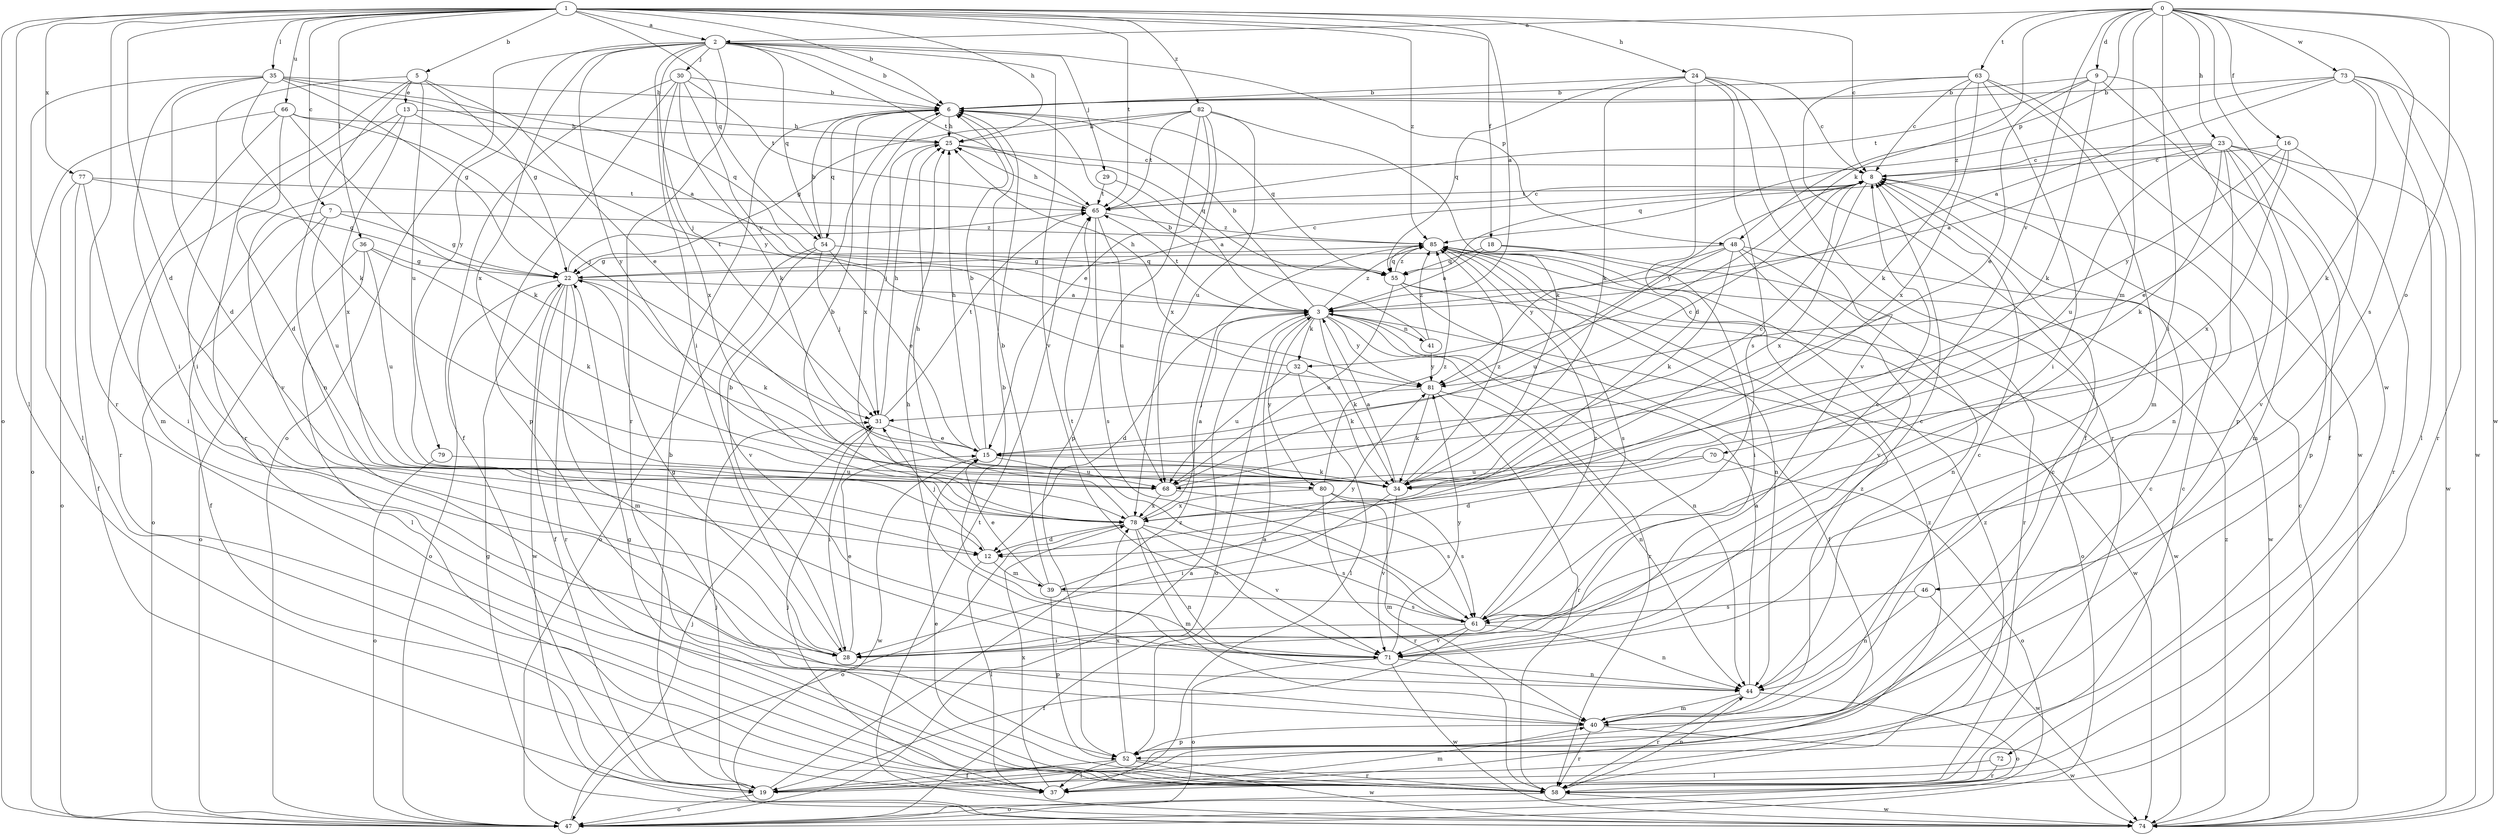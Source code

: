 strict digraph  {
0;
1;
2;
3;
5;
6;
7;
8;
9;
12;
13;
15;
16;
18;
19;
22;
23;
24;
25;
28;
29;
30;
31;
32;
34;
35;
36;
37;
39;
40;
41;
44;
46;
47;
48;
52;
54;
55;
58;
61;
63;
65;
66;
68;
70;
71;
72;
73;
74;
77;
78;
79;
80;
81;
82;
85;
0 -> 2  [label=a];
0 -> 9  [label=d];
0 -> 16  [label=f];
0 -> 23  [label=h];
0 -> 28  [label=i];
0 -> 32  [label=k];
0 -> 39  [label=m];
0 -> 46  [label=o];
0 -> 48  [label=p];
0 -> 61  [label=s];
0 -> 63  [label=t];
0 -> 70  [label=v];
0 -> 72  [label=w];
0 -> 73  [label=w];
0 -> 74  [label=w];
1 -> 2  [label=a];
1 -> 3  [label=a];
1 -> 5  [label=b];
1 -> 6  [label=b];
1 -> 7  [label=c];
1 -> 8  [label=c];
1 -> 12  [label=d];
1 -> 18  [label=f];
1 -> 24  [label=h];
1 -> 25  [label=h];
1 -> 35  [label=l];
1 -> 36  [label=l];
1 -> 37  [label=l];
1 -> 47  [label=o];
1 -> 54  [label=q];
1 -> 58  [label=r];
1 -> 65  [label=t];
1 -> 66  [label=u];
1 -> 77  [label=x];
1 -> 82  [label=z];
1 -> 85  [label=z];
2 -> 6  [label=b];
2 -> 28  [label=i];
2 -> 29  [label=j];
2 -> 30  [label=j];
2 -> 31  [label=j];
2 -> 47  [label=o];
2 -> 48  [label=p];
2 -> 54  [label=q];
2 -> 58  [label=r];
2 -> 65  [label=t];
2 -> 71  [label=v];
2 -> 78  [label=x];
2 -> 79  [label=y];
2 -> 80  [label=y];
3 -> 6  [label=b];
3 -> 12  [label=d];
3 -> 32  [label=k];
3 -> 34  [label=k];
3 -> 41  [label=n];
3 -> 44  [label=n];
3 -> 47  [label=o];
3 -> 58  [label=r];
3 -> 65  [label=t];
3 -> 74  [label=w];
3 -> 80  [label=y];
3 -> 81  [label=y];
3 -> 85  [label=z];
5 -> 13  [label=e];
5 -> 15  [label=e];
5 -> 22  [label=g];
5 -> 28  [label=i];
5 -> 44  [label=n];
5 -> 58  [label=r];
5 -> 68  [label=u];
6 -> 25  [label=h];
6 -> 54  [label=q];
6 -> 55  [label=q];
6 -> 78  [label=x];
7 -> 19  [label=f];
7 -> 22  [label=g];
7 -> 47  [label=o];
7 -> 68  [label=u];
7 -> 85  [label=z];
8 -> 65  [label=t];
8 -> 78  [label=x];
8 -> 81  [label=y];
9 -> 6  [label=b];
9 -> 15  [label=e];
9 -> 19  [label=f];
9 -> 34  [label=k];
9 -> 52  [label=p];
9 -> 65  [label=t];
12 -> 31  [label=j];
12 -> 37  [label=l];
12 -> 39  [label=m];
13 -> 25  [label=h];
13 -> 40  [label=m];
13 -> 71  [label=v];
13 -> 78  [label=x];
13 -> 81  [label=y];
15 -> 6  [label=b];
15 -> 8  [label=c];
15 -> 25  [label=h];
15 -> 34  [label=k];
15 -> 68  [label=u];
15 -> 74  [label=w];
16 -> 8  [label=c];
16 -> 15  [label=e];
16 -> 71  [label=v];
16 -> 78  [label=x];
16 -> 81  [label=y];
18 -> 3  [label=a];
18 -> 28  [label=i];
18 -> 55  [label=q];
18 -> 58  [label=r];
19 -> 6  [label=b];
19 -> 8  [label=c];
19 -> 31  [label=j];
19 -> 47  [label=o];
19 -> 85  [label=z];
22 -> 3  [label=a];
22 -> 8  [label=c];
22 -> 19  [label=f];
22 -> 34  [label=k];
22 -> 40  [label=m];
22 -> 47  [label=o];
22 -> 58  [label=r];
22 -> 65  [label=t];
22 -> 74  [label=w];
23 -> 3  [label=a];
23 -> 8  [label=c];
23 -> 34  [label=k];
23 -> 40  [label=m];
23 -> 44  [label=n];
23 -> 52  [label=p];
23 -> 55  [label=q];
23 -> 58  [label=r];
23 -> 68  [label=u];
23 -> 74  [label=w];
24 -> 6  [label=b];
24 -> 8  [label=c];
24 -> 12  [label=d];
24 -> 34  [label=k];
24 -> 55  [label=q];
24 -> 58  [label=r];
24 -> 61  [label=s];
24 -> 71  [label=v];
25 -> 8  [label=c];
25 -> 31  [label=j];
25 -> 55  [label=q];
28 -> 6  [label=b];
28 -> 15  [label=e];
28 -> 22  [label=g];
29 -> 3  [label=a];
29 -> 65  [label=t];
30 -> 6  [label=b];
30 -> 19  [label=f];
30 -> 34  [label=k];
30 -> 52  [label=p];
30 -> 65  [label=t];
30 -> 78  [label=x];
30 -> 81  [label=y];
31 -> 15  [label=e];
31 -> 25  [label=h];
31 -> 28  [label=i];
31 -> 65  [label=t];
32 -> 25  [label=h];
32 -> 34  [label=k];
32 -> 37  [label=l];
32 -> 68  [label=u];
34 -> 3  [label=a];
34 -> 28  [label=i];
34 -> 71  [label=v];
34 -> 85  [label=z];
35 -> 3  [label=a];
35 -> 6  [label=b];
35 -> 12  [label=d];
35 -> 22  [label=g];
35 -> 28  [label=i];
35 -> 34  [label=k];
35 -> 37  [label=l];
35 -> 55  [label=q];
36 -> 22  [label=g];
36 -> 34  [label=k];
36 -> 37  [label=l];
36 -> 47  [label=o];
36 -> 68  [label=u];
37 -> 31  [label=j];
37 -> 40  [label=m];
37 -> 78  [label=x];
37 -> 85  [label=z];
39 -> 6  [label=b];
39 -> 15  [label=e];
39 -> 52  [label=p];
39 -> 61  [label=s];
39 -> 81  [label=y];
40 -> 8  [label=c];
40 -> 52  [label=p];
40 -> 58  [label=r];
40 -> 74  [label=w];
40 -> 85  [label=z];
41 -> 6  [label=b];
41 -> 81  [label=y];
41 -> 85  [label=z];
44 -> 3  [label=a];
44 -> 40  [label=m];
44 -> 47  [label=o];
44 -> 58  [label=r];
46 -> 44  [label=n];
46 -> 61  [label=s];
46 -> 74  [label=w];
47 -> 3  [label=a];
47 -> 31  [label=j];
48 -> 22  [label=g];
48 -> 34  [label=k];
48 -> 44  [label=n];
48 -> 68  [label=u];
48 -> 71  [label=v];
48 -> 74  [label=w];
48 -> 81  [label=y];
52 -> 3  [label=a];
52 -> 8  [label=c];
52 -> 19  [label=f];
52 -> 37  [label=l];
52 -> 58  [label=r];
52 -> 74  [label=w];
52 -> 78  [label=x];
54 -> 6  [label=b];
54 -> 15  [label=e];
54 -> 31  [label=j];
54 -> 47  [label=o];
54 -> 55  [label=q];
54 -> 71  [label=v];
55 -> 19  [label=f];
55 -> 47  [label=o];
55 -> 68  [label=u];
55 -> 74  [label=w];
55 -> 85  [label=z];
58 -> 8  [label=c];
58 -> 15  [label=e];
58 -> 22  [label=g];
58 -> 44  [label=n];
58 -> 47  [label=o];
58 -> 74  [label=w];
58 -> 85  [label=z];
61 -> 8  [label=c];
61 -> 19  [label=f];
61 -> 28  [label=i];
61 -> 44  [label=n];
61 -> 65  [label=t];
61 -> 71  [label=v];
61 -> 85  [label=z];
63 -> 6  [label=b];
63 -> 8  [label=c];
63 -> 19  [label=f];
63 -> 28  [label=i];
63 -> 34  [label=k];
63 -> 40  [label=m];
63 -> 74  [label=w];
63 -> 78  [label=x];
65 -> 8  [label=c];
65 -> 25  [label=h];
65 -> 61  [label=s];
65 -> 68  [label=u];
65 -> 85  [label=z];
66 -> 12  [label=d];
66 -> 25  [label=h];
66 -> 31  [label=j];
66 -> 34  [label=k];
66 -> 47  [label=o];
66 -> 58  [label=r];
68 -> 8  [label=c];
68 -> 61  [label=s];
68 -> 78  [label=x];
70 -> 12  [label=d];
70 -> 47  [label=o];
70 -> 68  [label=u];
71 -> 6  [label=b];
71 -> 8  [label=c];
71 -> 25  [label=h];
71 -> 44  [label=n];
71 -> 47  [label=o];
71 -> 74  [label=w];
71 -> 81  [label=y];
72 -> 37  [label=l];
72 -> 58  [label=r];
73 -> 3  [label=a];
73 -> 6  [label=b];
73 -> 34  [label=k];
73 -> 37  [label=l];
73 -> 58  [label=r];
73 -> 74  [label=w];
73 -> 85  [label=z];
74 -> 8  [label=c];
74 -> 22  [label=g];
74 -> 65  [label=t];
74 -> 85  [label=z];
77 -> 19  [label=f];
77 -> 22  [label=g];
77 -> 28  [label=i];
77 -> 47  [label=o];
77 -> 65  [label=t];
78 -> 3  [label=a];
78 -> 6  [label=b];
78 -> 12  [label=d];
78 -> 25  [label=h];
78 -> 40  [label=m];
78 -> 44  [label=n];
78 -> 47  [label=o];
78 -> 61  [label=s];
78 -> 71  [label=v];
79 -> 47  [label=o];
79 -> 68  [label=u];
80 -> 40  [label=m];
80 -> 58  [label=r];
80 -> 61  [label=s];
80 -> 78  [label=x];
80 -> 85  [label=z];
81 -> 31  [label=j];
81 -> 34  [label=k];
81 -> 44  [label=n];
81 -> 58  [label=r];
82 -> 15  [label=e];
82 -> 22  [label=g];
82 -> 25  [label=h];
82 -> 34  [label=k];
82 -> 52  [label=p];
82 -> 65  [label=t];
82 -> 68  [label=u];
82 -> 78  [label=x];
85 -> 22  [label=g];
85 -> 44  [label=n];
85 -> 55  [label=q];
85 -> 61  [label=s];
}
